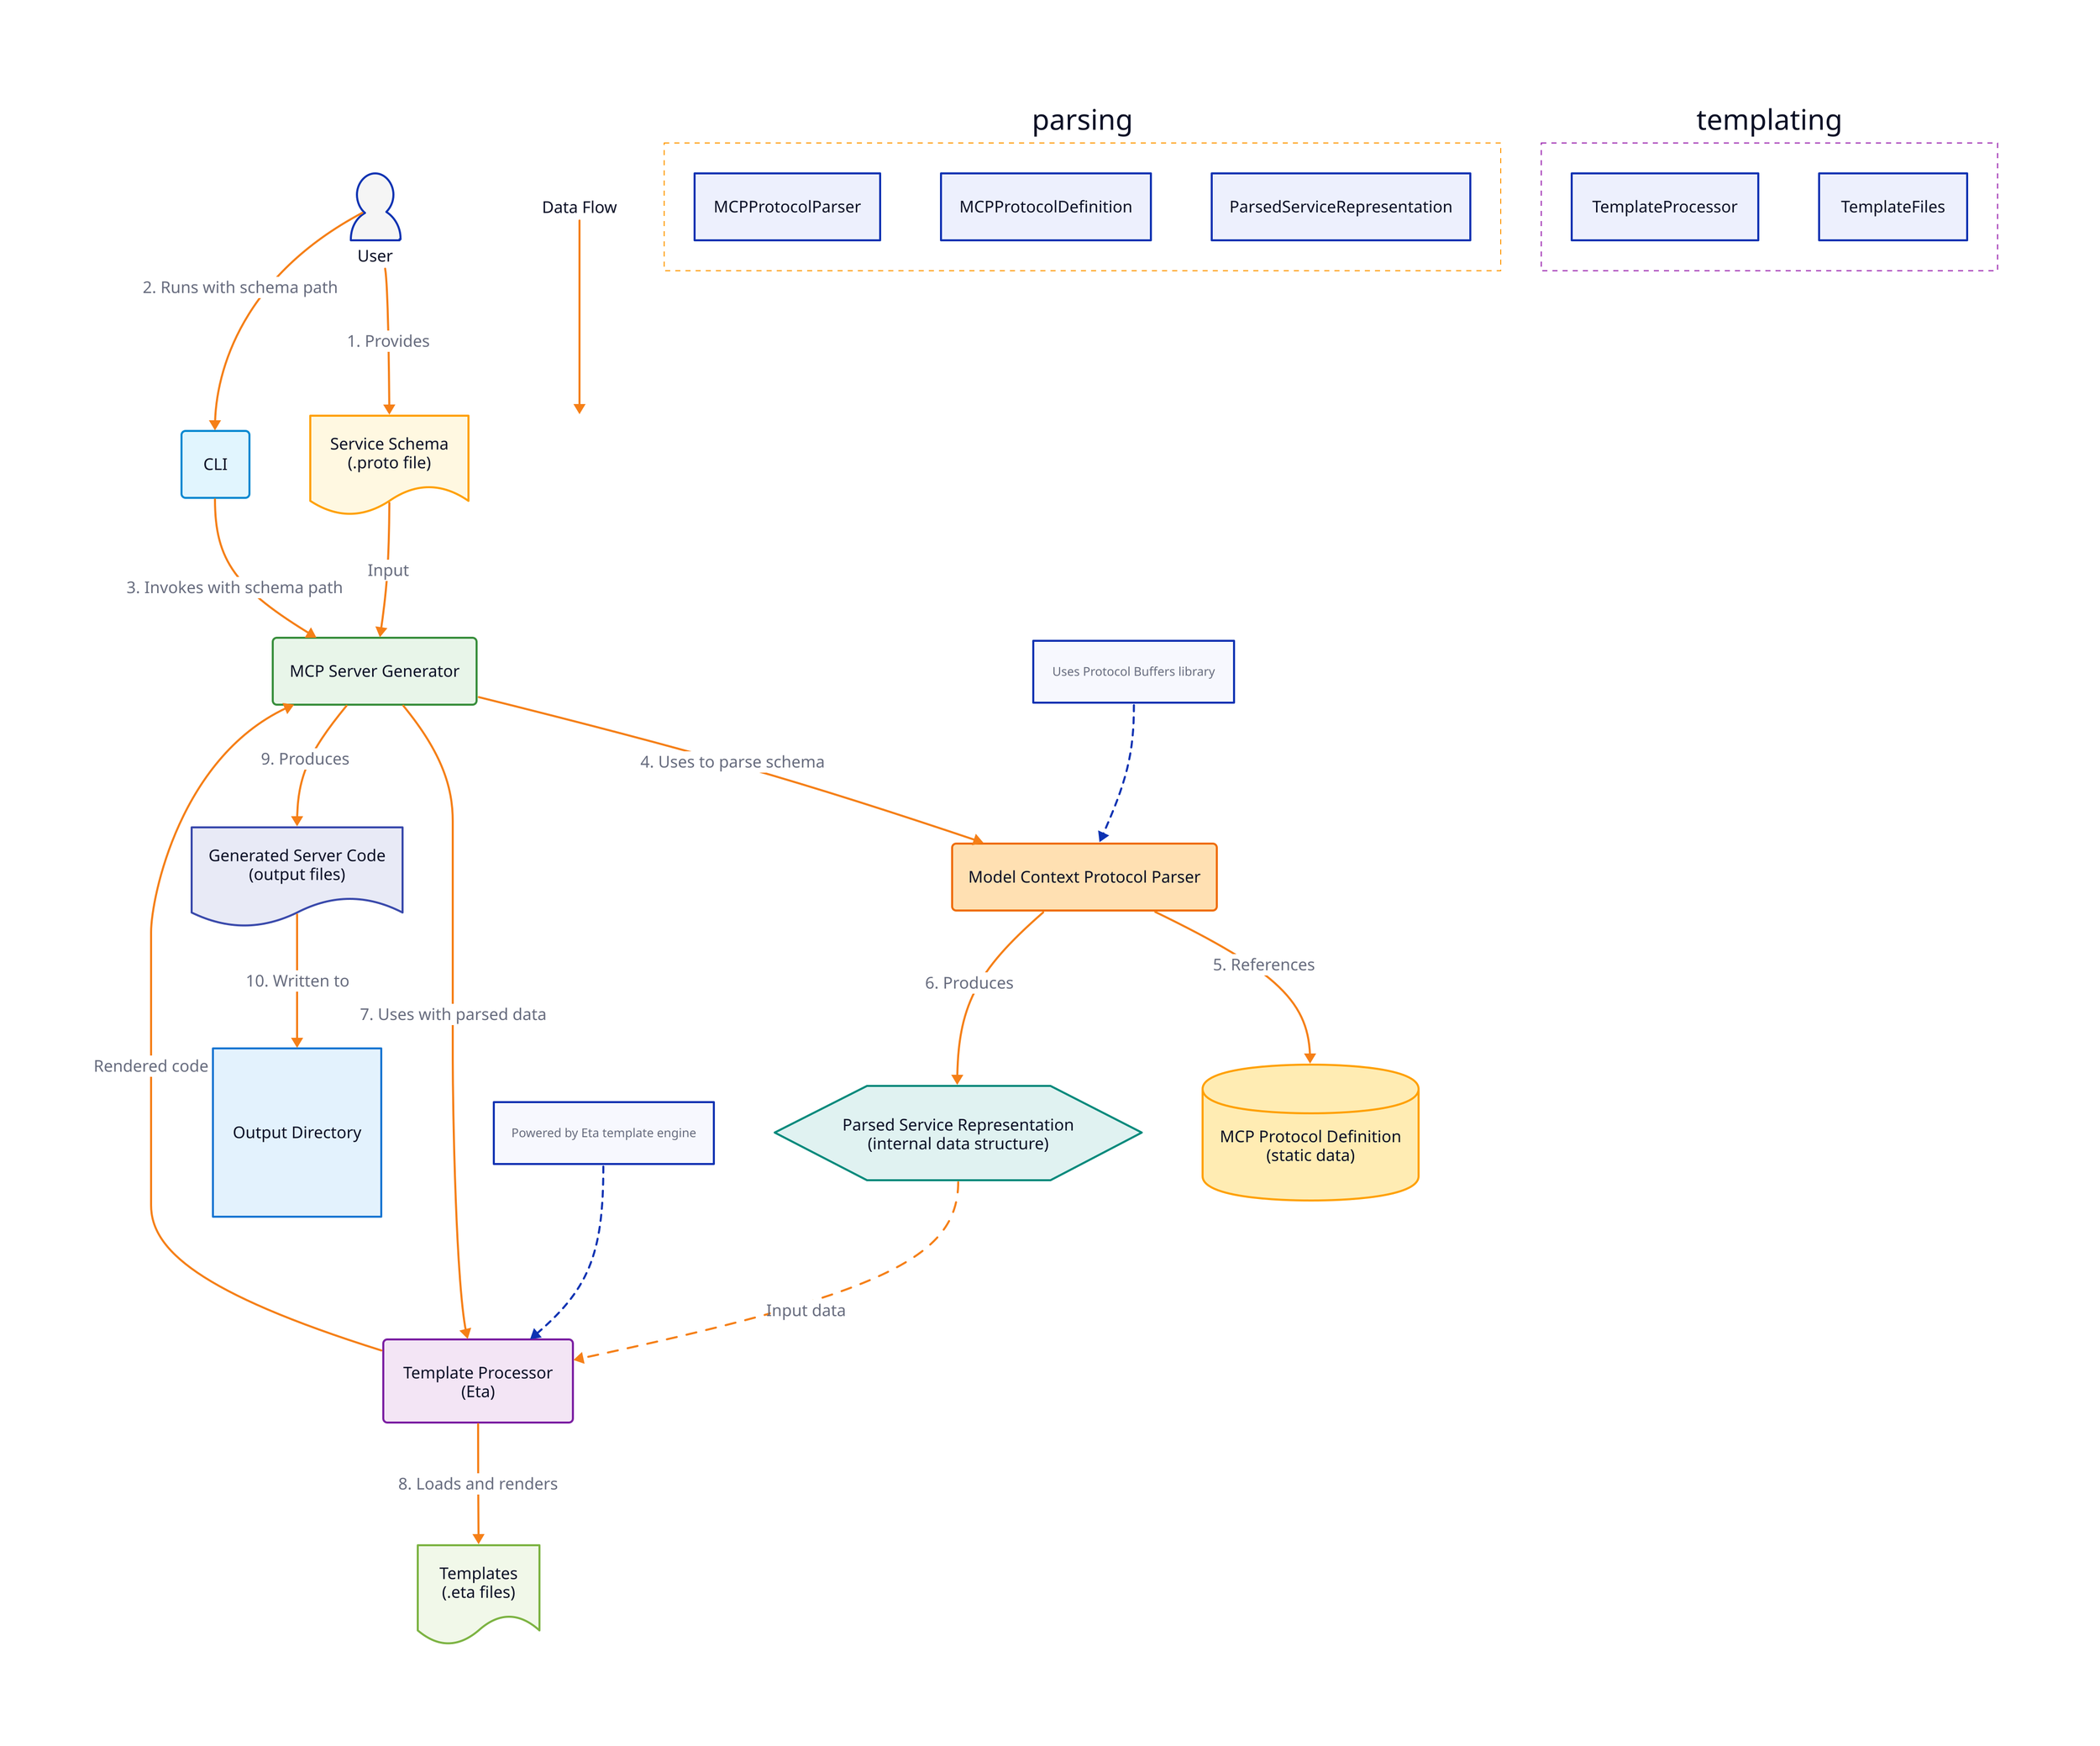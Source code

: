 # Axe-Handle Project: Data Flow

# Define components involved in data flow
User: {
  shape: person
  style.fill: "#f5f5f5"
}

ServiceSchemaFile: {
  label: "Service Schema\n(.proto file)"
  shape: document
  style: {
    fill: "#fff8e1"
    stroke: "#ffa000"
  }
}

CLI: {
  label: "CLI"
  shape: rectangle
  style: {
    fill: "#e1f5fe"
    stroke: "#0288d1"
    border-radius: 4
  }
}

MCPServerGenerator: {
  label: "MCP Server Generator"
  shape: rectangle
  style: {
    fill: "#e8f5e9"
    stroke: "#388e3c"
    border-radius: 4
  }
}

MCPProtocolParser: {
  label: "Model Context Protocol Parser"
  shape: rectangle
  style: {
    fill: "#ffe0b2"
    stroke: "#ef6c00"
    border-radius: 4
  }
}

MCPProtocolDefinition: {
  label: "MCP Protocol Definition\n(static data)"
  shape: cylinder
  style: {
    fill: "#ffecb3"
    stroke: "#ffa000"
  }
}

ParsedServiceRepresentation: {
  label: "Parsed Service Representation\n(internal data structure)"
  shape: hexagon
  style: {
    fill: "#e0f2f1"
    stroke: "#00897b"
  }
}

TemplateProcessor: {
  label: "Template Processor\n(Eta)"
  shape: rectangle
  style: {
    fill: "#f3e5f5"
    stroke: "#7b1fa2"
    border-radius: 4
  }
}

TemplateFiles: {
  label: "Templates\n(.eta files)"
  shape: document
  style: {
    fill: "#f1f8e9"
    stroke: "#7cb342"
  }
}

GeneratedServerCode: {
  label: "Generated Server Code\n(output files)"
  shape: document
  style: {
    fill: "#e8eaf6"
    stroke: "#3949ab"
  }
}

OutputDirectory: {
  label: "Output Directory"
  shape: square
  style: {
    fill: "#e3f2fd"
    stroke: "#1976d2"
  }
}

# Define data flow
User -> ServiceSchemaFile: "1. Provides" {
  style.stroke: "#f57f17"
  style.stroke-width: 2
}

User -> CLI: "2. Runs with schema path" {
  style.stroke: "#f57f17"
  style.stroke-width: 2
}

CLI -> MCPServerGenerator: "3. Invokes with schema path" {
  style.stroke: "#f57f17"
  style.stroke-width: 2
}

ServiceSchemaFile -> MCPServerGenerator: "Input" {
  style.stroke: "#f57f17"
  style.stroke-width: 2
}

MCPServerGenerator -> MCPProtocolParser: "4. Uses to parse schema" {
  style.stroke: "#f57f17"
  style.stroke-width: 2
}

MCPProtocolParser -> MCPProtocolDefinition: "5. References" {
  style.stroke: "#f57f17"
  style.stroke-width: 2
}

MCPProtocolParser -> ParsedServiceRepresentation: "6. Produces" {
  style.stroke: "#f57f17"
  style.stroke-width: 2
}

MCPServerGenerator -> TemplateProcessor: "7. Uses with parsed data" {
  style.stroke: "#f57f17"
  style.stroke-width: 2
}

TemplateProcessor -> TemplateFiles: "8. Loads and renders" {
  style.stroke: "#f57f17"
  style.stroke-width: 2
}

ParsedServiceRepresentation -> TemplateProcessor: "Input data" {
  style.stroke: "#f57f17"
  style.stroke-width: 2
  style.stroke-dash: 5
}

TemplateProcessor -> MCPServerGenerator: "Rendered code" {
  style.stroke: "#f57f17"
  style.stroke-width: 2
}

MCPServerGenerator -> GeneratedServerCode: "9. Produces" {
  style.stroke: "#f57f17"
  style.stroke-width: 2
}

GeneratedServerCode -> OutputDirectory: "10. Written to" {
  style.stroke: "#f57f17"
  style.stroke-width: 2
}

# Add callout notes to clarify components
ProtoBufNote: {
  label: "Uses Protocol Buffers library"
  style.font-size: 12
  style.italic: true
}

ProtoBufNote -> MCPProtocolParser: {
  style.stroke-dash: 3
}

EtaNote: {
  label: "Powered by Eta template engine"
  style.font-size: 12
  style.italic: true
}

EtaNote -> TemplateProcessor: {
  style.stroke-dash: 3
}

# Legend
DataFlowLegend: {
  label: "Data Flow"
  shape: text
}

FlowArrow: {
  label: ""
  shape: sequence_diagram
}

DataFlowLegend -> FlowArrow: {
  style.stroke: "#f57f17"
  style.stroke-width: 2
}

# Group related elements
parsing: {
  MCPProtocolParser
  MCPProtocolDefinition
  ParsedServiceRepresentation

  style.stroke: "#ff9800"
  style.stroke-width: 1
  style.stroke-dash: 5
  style.fill: "transparent"
}

templating: {
  TemplateProcessor
  TemplateFiles

  style.stroke: "#9c27b0"
  style.stroke-width: 1
  style.stroke-dash: 5
  style.fill: "transparent"
}
